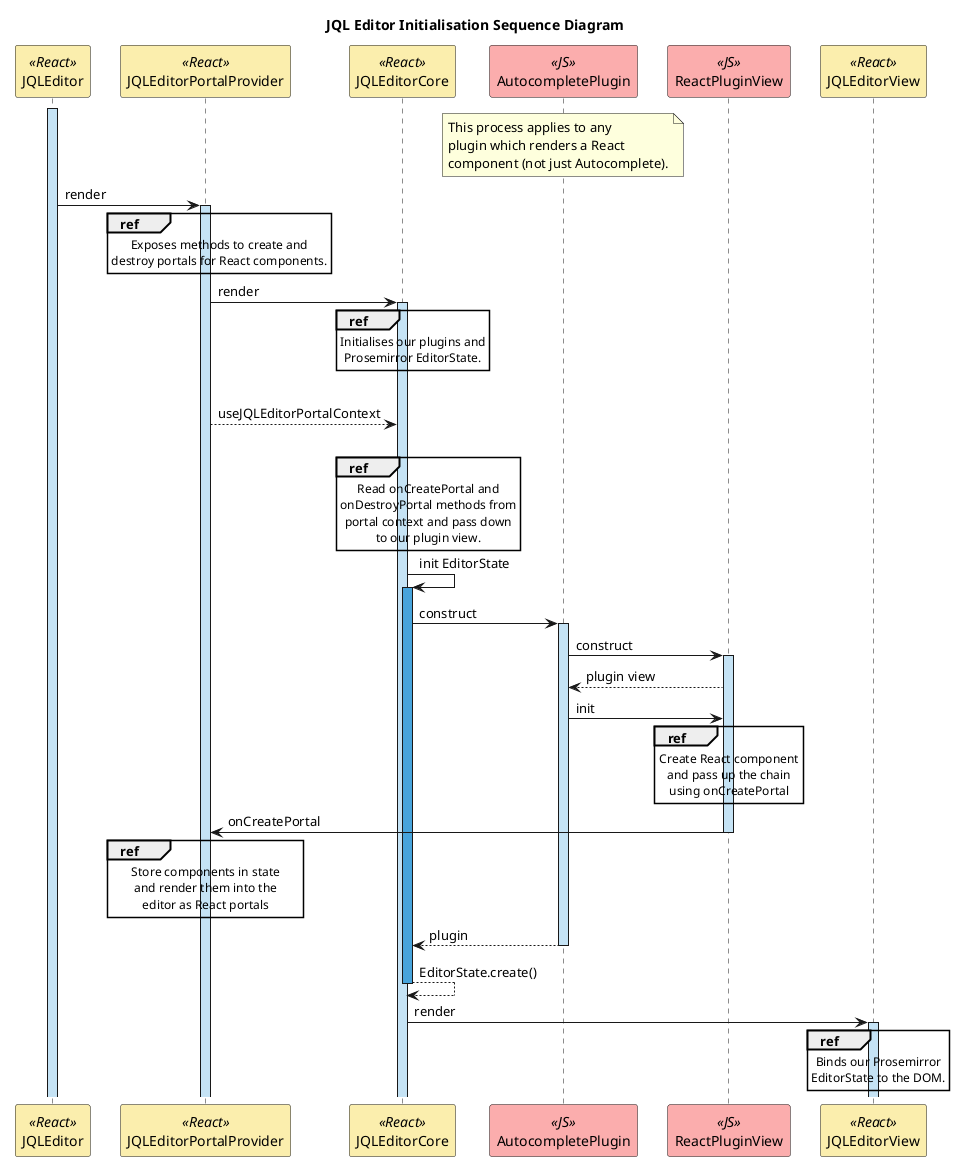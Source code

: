@startuml
skinparam responseMessageBelowArrow true
skinparam ParticipantPadding 10
title JQL Editor Initialisation Sequence Diagram

participant JQLEditor << React >> #fbeead
participant JQLEditorPortalProvider << React >> #fbeead
participant JQLEditorCore << React >> #fbeead
participant AutocompletePlugin << JS >> #fbadad
participant ReactPluginView << JS >> #fbadad
participant JQLEditorView << React >> #fbeead

note over AutocompletePlugin
  This process applies to any
  plugin which renders a React
  component (not just Autocomplete).
end note

activate JQLEditor #c5e3f5

JQLEditor -> JQLEditorPortalProvider ++ #c5e3f5 : render
ref over JQLEditorPortalProvider
    Exposes methods to create and
    destroy portals for React components.
end ref

JQLEditorPortalProvider -> JQLEditorCore ++ #c5e3f5 : render
ref over JQLEditorCore
    Initialises our plugins and
    Prosemirror EditorState.
end ref

|||
JQLEditorPortalProvider --> JQLEditorCore: useJQLEditorPortalContext
|||

ref over JQLEditorCore
  Read onCreatePortal and
  onDestroyPortal methods from
  portal context and pass down
  to our plugin view.
end ref

JQLEditorCore -> JQLEditorCore ++ #47a4dc : init EditorState

JQLEditorCore -> AutocompletePlugin ++ #c5e3f5 : construct

AutocompletePlugin -> ReactPluginView ++ #c5e3f5 : construct
ReactPluginView --> AutocompletePlugin: plugin view

AutocompletePlugin -> ReactPluginView: init

ref over ReactPluginView
  Create React component
  and pass up the chain
  using onCreatePortal
end ref
ReactPluginView -> JQLEditorPortalProvider: onCreatePortal
deactivate ReactPluginView

ref over JQLEditorPortalProvider
  Store components in state
  and render them into the
  editor as React portals
end ref

return plugin

return EditorState.create()

JQLEditorCore -> JQLEditorView ++ #c5e3f5 : render

ref over JQLEditorView
    Binds our Prosemirror
    EditorState to the DOM.
end ref

@enduml
